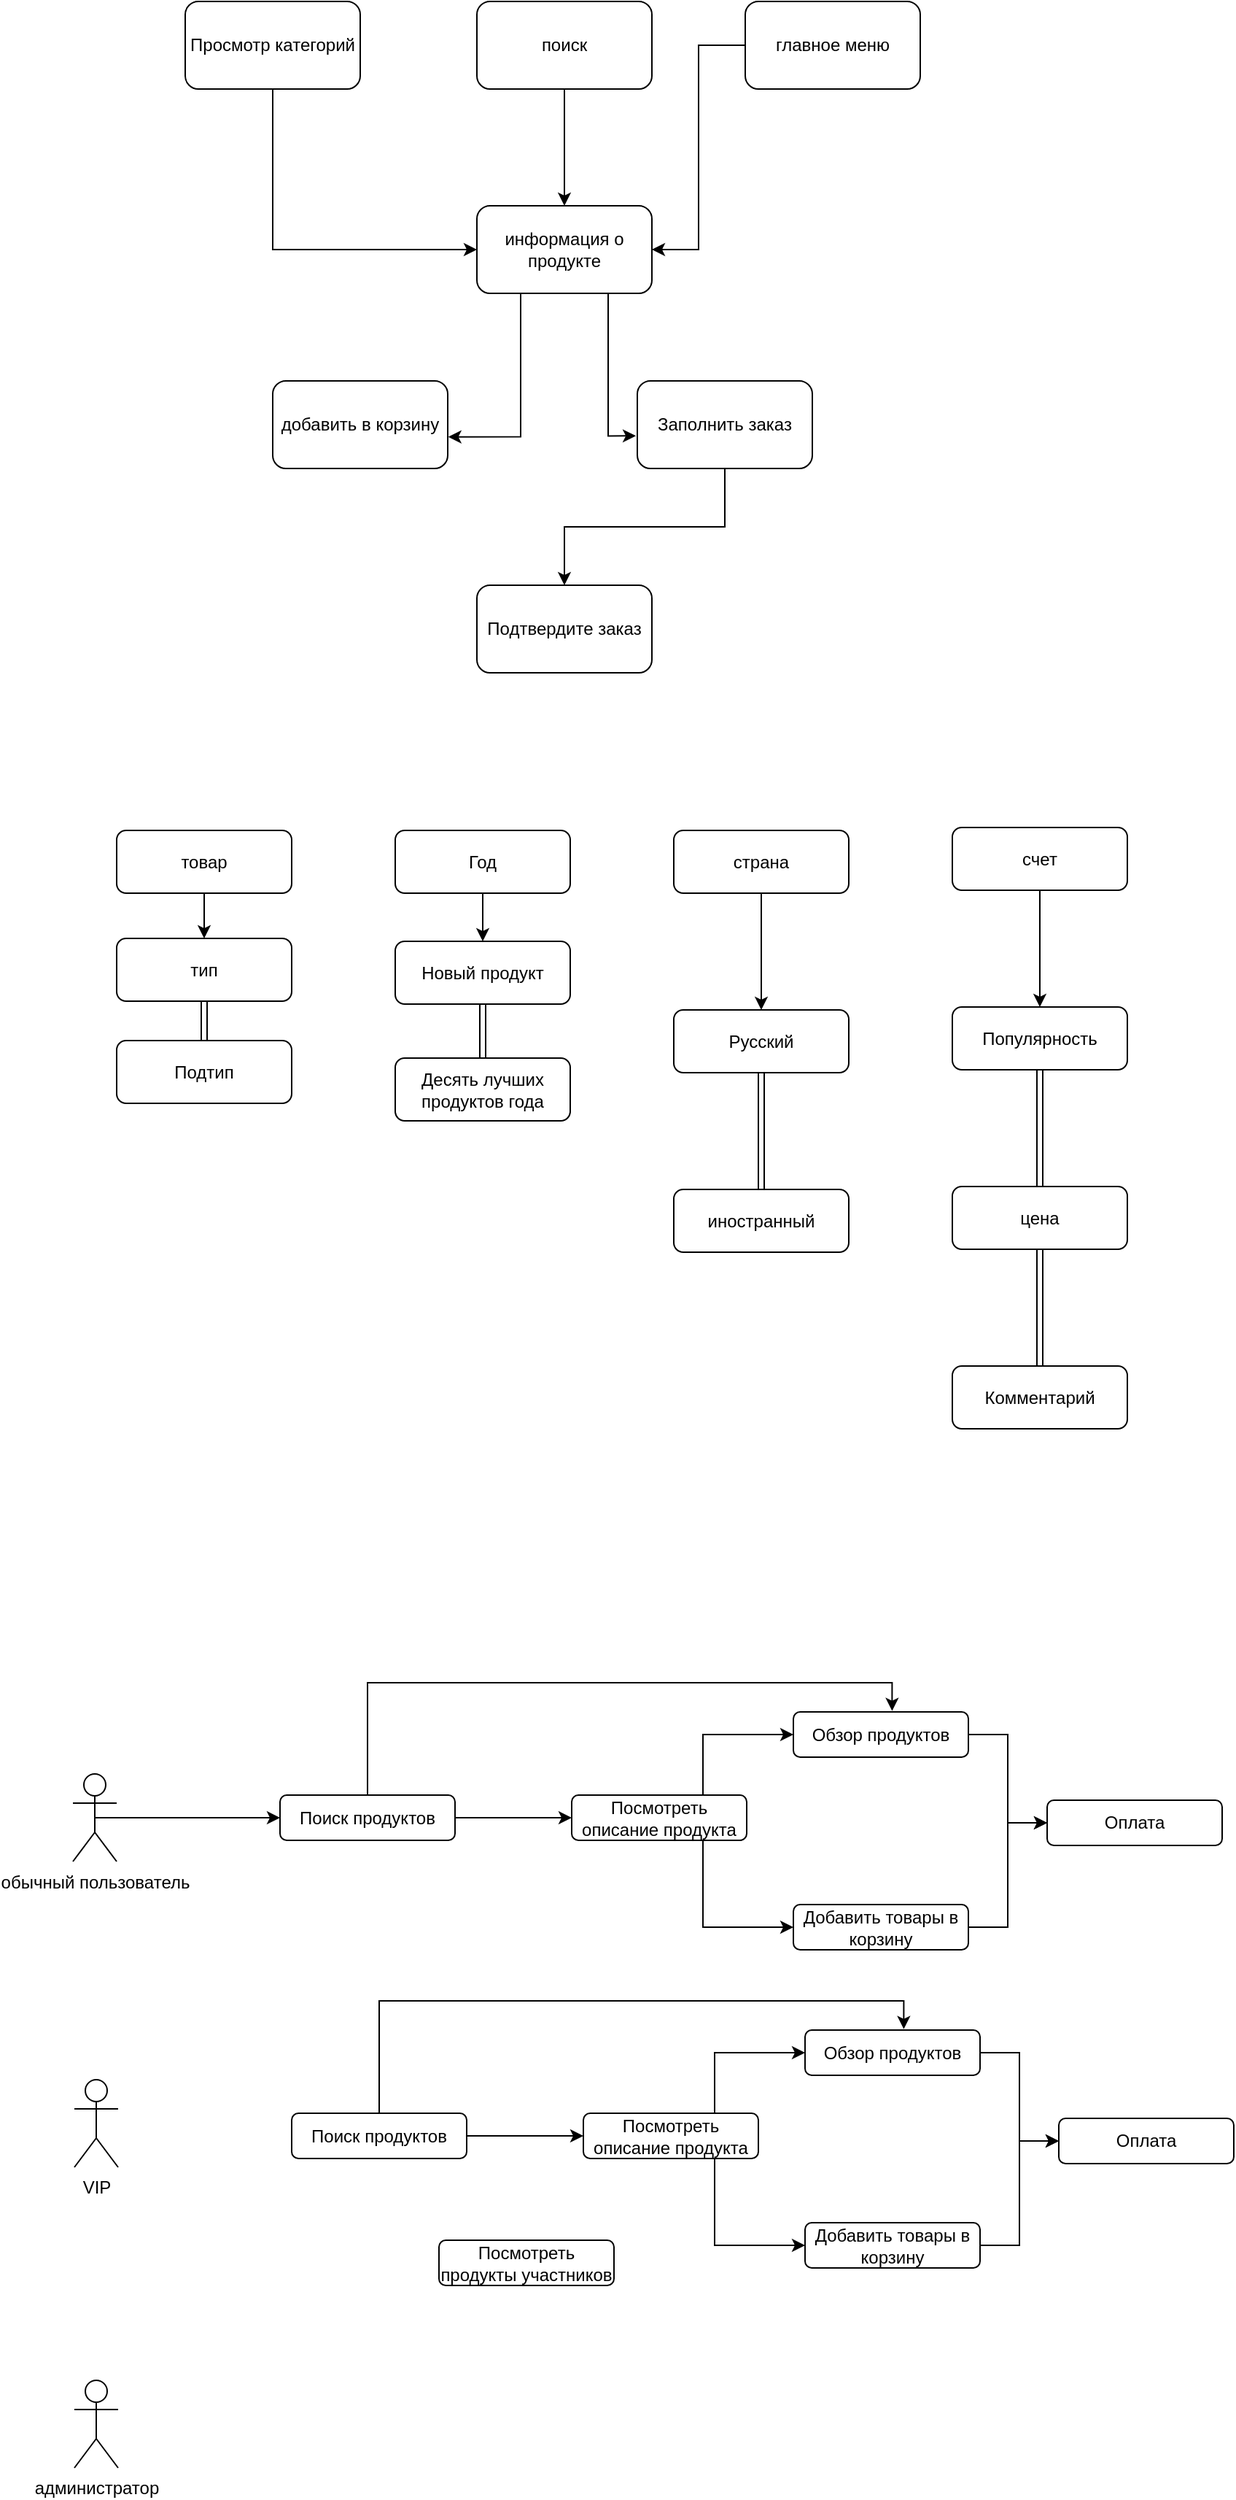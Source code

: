 <mxfile version="22.0.8" type="github">
  <diagram id="prtHgNgQTEPvFCAcTncT" name="Page-1">
    <mxGraphModel dx="1221" dy="737" grid="0" gridSize="10" guides="1" tooltips="1" connect="1" arrows="1" fold="1" page="1" pageScale="1" pageWidth="827" pageHeight="1169" math="0" shadow="0">
      <root>
        <mxCell id="0" />
        <mxCell id="1" parent="0" />
        <mxCell id="Xi8EoUIkKsaDlYo5rsmm-3" value="" style="edgeStyle=orthogonalEdgeStyle;rounded=0;orthogonalLoop=1;jettySize=auto;html=1;" edge="1" parent="1" source="Xi8EoUIkKsaDlYo5rsmm-1" target="Xi8EoUIkKsaDlYo5rsmm-2">
          <mxGeometry relative="1" as="geometry" />
        </mxCell>
        <mxCell id="Xi8EoUIkKsaDlYo5rsmm-1" value="поиск" style="rounded=1;whiteSpace=wrap;html=1;" vertex="1" parent="1">
          <mxGeometry x="340" y="60" width="120" height="60" as="geometry" />
        </mxCell>
        <mxCell id="Xi8EoUIkKsaDlYo5rsmm-2" value="информация о продукте" style="rounded=1;whiteSpace=wrap;html=1;" vertex="1" parent="1">
          <mxGeometry x="340" y="200" width="120" height="60" as="geometry" />
        </mxCell>
        <mxCell id="Xi8EoUIkKsaDlYo5rsmm-7" style="edgeStyle=orthogonalEdgeStyle;rounded=0;orthogonalLoop=1;jettySize=auto;html=1;exitX=0;exitY=0.5;exitDx=0;exitDy=0;entryX=1;entryY=0.5;entryDx=0;entryDy=0;" edge="1" parent="1" source="Xi8EoUIkKsaDlYo5rsmm-4" target="Xi8EoUIkKsaDlYo5rsmm-2">
          <mxGeometry relative="1" as="geometry" />
        </mxCell>
        <mxCell id="Xi8EoUIkKsaDlYo5rsmm-4" value="главное меню" style="rounded=1;whiteSpace=wrap;html=1;" vertex="1" parent="1">
          <mxGeometry x="524" y="60" width="120" height="60" as="geometry" />
        </mxCell>
        <mxCell id="Xi8EoUIkKsaDlYo5rsmm-9" style="edgeStyle=orthogonalEdgeStyle;rounded=0;orthogonalLoop=1;jettySize=auto;html=1;exitX=0.5;exitY=1;exitDx=0;exitDy=0;entryX=0;entryY=0.5;entryDx=0;entryDy=0;" edge="1" parent="1" source="Xi8EoUIkKsaDlYo5rsmm-8" target="Xi8EoUIkKsaDlYo5rsmm-2">
          <mxGeometry relative="1" as="geometry" />
        </mxCell>
        <mxCell id="Xi8EoUIkKsaDlYo5rsmm-8" value="Просмотр категорий" style="rounded=1;whiteSpace=wrap;html=1;" vertex="1" parent="1">
          <mxGeometry x="140" y="60" width="120" height="60" as="geometry" />
        </mxCell>
        <mxCell id="Xi8EoUIkKsaDlYo5rsmm-10" value="добавить в корзину" style="rounded=1;whiteSpace=wrap;html=1;" vertex="1" parent="1">
          <mxGeometry x="200" y="320" width="120" height="60" as="geometry" />
        </mxCell>
        <mxCell id="Xi8EoUIkKsaDlYo5rsmm-15" style="edgeStyle=orthogonalEdgeStyle;rounded=0;orthogonalLoop=1;jettySize=auto;html=1;exitX=0.5;exitY=1;exitDx=0;exitDy=0;entryX=0.5;entryY=0;entryDx=0;entryDy=0;" edge="1" parent="1" source="Xi8EoUIkKsaDlYo5rsmm-11" target="Xi8EoUIkKsaDlYo5rsmm-13">
          <mxGeometry relative="1" as="geometry" />
        </mxCell>
        <mxCell id="Xi8EoUIkKsaDlYo5rsmm-11" value="Заполнить заказ" style="rounded=1;whiteSpace=wrap;html=1;" vertex="1" parent="1">
          <mxGeometry x="450" y="320" width="120" height="60" as="geometry" />
        </mxCell>
        <mxCell id="Xi8EoUIkKsaDlYo5rsmm-12" style="edgeStyle=orthogonalEdgeStyle;rounded=0;orthogonalLoop=1;jettySize=auto;html=1;exitX=0.25;exitY=1;exitDx=0;exitDy=0;entryX=1.003;entryY=0.639;entryDx=0;entryDy=0;entryPerimeter=0;" edge="1" parent="1" source="Xi8EoUIkKsaDlYo5rsmm-2" target="Xi8EoUIkKsaDlYo5rsmm-10">
          <mxGeometry relative="1" as="geometry" />
        </mxCell>
        <mxCell id="Xi8EoUIkKsaDlYo5rsmm-13" value="Подтвердите заказ" style="rounded=1;whiteSpace=wrap;html=1;" vertex="1" parent="1">
          <mxGeometry x="340" y="460" width="120" height="60" as="geometry" />
        </mxCell>
        <mxCell id="Xi8EoUIkKsaDlYo5rsmm-14" style="edgeStyle=orthogonalEdgeStyle;rounded=0;orthogonalLoop=1;jettySize=auto;html=1;exitX=0.75;exitY=1;exitDx=0;exitDy=0;entryX=-0.008;entryY=0.628;entryDx=0;entryDy=0;entryPerimeter=0;" edge="1" parent="1" source="Xi8EoUIkKsaDlYo5rsmm-2" target="Xi8EoUIkKsaDlYo5rsmm-11">
          <mxGeometry relative="1" as="geometry" />
        </mxCell>
        <mxCell id="Xi8EoUIkKsaDlYo5rsmm-19" style="edgeStyle=orthogonalEdgeStyle;rounded=0;orthogonalLoop=1;jettySize=auto;html=1;exitX=0.5;exitY=1;exitDx=0;exitDy=0;entryX=0.5;entryY=0;entryDx=0;entryDy=0;" edge="1" parent="1" source="Xi8EoUIkKsaDlYo5rsmm-16" target="Xi8EoUIkKsaDlYo5rsmm-17">
          <mxGeometry relative="1" as="geometry" />
        </mxCell>
        <mxCell id="Xi8EoUIkKsaDlYo5rsmm-16" value="товар" style="rounded=1;whiteSpace=wrap;html=1;" vertex="1" parent="1">
          <mxGeometry x="93" y="628" width="120" height="43" as="geometry" />
        </mxCell>
        <mxCell id="Xi8EoUIkKsaDlYo5rsmm-20" style="edgeStyle=orthogonalEdgeStyle;rounded=0;orthogonalLoop=1;jettySize=auto;html=1;exitX=0.5;exitY=1;exitDx=0;exitDy=0;shape=link;" edge="1" parent="1" source="Xi8EoUIkKsaDlYo5rsmm-17" target="Xi8EoUIkKsaDlYo5rsmm-18">
          <mxGeometry relative="1" as="geometry" />
        </mxCell>
        <mxCell id="Xi8EoUIkKsaDlYo5rsmm-17" value="тип" style="rounded=1;whiteSpace=wrap;html=1;" vertex="1" parent="1">
          <mxGeometry x="93" y="702" width="120" height="43" as="geometry" />
        </mxCell>
        <mxCell id="Xi8EoUIkKsaDlYo5rsmm-18" value="Подтип" style="rounded=1;whiteSpace=wrap;html=1;" vertex="1" parent="1">
          <mxGeometry x="93" y="772" width="120" height="43" as="geometry" />
        </mxCell>
        <mxCell id="Xi8EoUIkKsaDlYo5rsmm-24" value="" style="edgeStyle=orthogonalEdgeStyle;rounded=0;orthogonalLoop=1;jettySize=auto;html=1;" edge="1" parent="1" source="Xi8EoUIkKsaDlYo5rsmm-22" target="Xi8EoUIkKsaDlYo5rsmm-23">
          <mxGeometry relative="1" as="geometry" />
        </mxCell>
        <mxCell id="Xi8EoUIkKsaDlYo5rsmm-22" value="Год" style="rounded=1;whiteSpace=wrap;html=1;" vertex="1" parent="1">
          <mxGeometry x="284" y="628" width="120" height="43" as="geometry" />
        </mxCell>
        <mxCell id="Xi8EoUIkKsaDlYo5rsmm-28" value="" style="edgeStyle=orthogonalEdgeStyle;rounded=0;orthogonalLoop=1;jettySize=auto;html=1;shape=link;" edge="1" parent="1" source="Xi8EoUIkKsaDlYo5rsmm-23" target="Xi8EoUIkKsaDlYo5rsmm-27">
          <mxGeometry relative="1" as="geometry" />
        </mxCell>
        <mxCell id="Xi8EoUIkKsaDlYo5rsmm-23" value="Новый продукт" style="rounded=1;whiteSpace=wrap;html=1;" vertex="1" parent="1">
          <mxGeometry x="284" y="704" width="120" height="43" as="geometry" />
        </mxCell>
        <mxCell id="Xi8EoUIkKsaDlYo5rsmm-27" value="Десять лучших продуктов года" style="rounded=1;whiteSpace=wrap;html=1;" vertex="1" parent="1">
          <mxGeometry x="284" y="784" width="120" height="43" as="geometry" />
        </mxCell>
        <mxCell id="Xi8EoUIkKsaDlYo5rsmm-38" value="" style="edgeStyle=orthogonalEdgeStyle;rounded=0;orthogonalLoop=1;jettySize=auto;html=1;" edge="1" parent="1" source="Xi8EoUIkKsaDlYo5rsmm-29" target="Xi8EoUIkKsaDlYo5rsmm-37">
          <mxGeometry relative="1" as="geometry" />
        </mxCell>
        <mxCell id="Xi8EoUIkKsaDlYo5rsmm-29" value="страна" style="rounded=1;whiteSpace=wrap;html=1;" vertex="1" parent="1">
          <mxGeometry x="475" y="628" width="120" height="43" as="geometry" />
        </mxCell>
        <mxCell id="Xi8EoUIkKsaDlYo5rsmm-32" value="" style="edgeStyle=orthogonalEdgeStyle;rounded=0;orthogonalLoop=1;jettySize=auto;html=1;" edge="1" parent="1" source="Xi8EoUIkKsaDlYo5rsmm-30" target="Xi8EoUIkKsaDlYo5rsmm-31">
          <mxGeometry relative="1" as="geometry" />
        </mxCell>
        <mxCell id="Xi8EoUIkKsaDlYo5rsmm-30" value="счет" style="rounded=1;whiteSpace=wrap;html=1;" vertex="1" parent="1">
          <mxGeometry x="666" y="626" width="120" height="43" as="geometry" />
        </mxCell>
        <mxCell id="Xi8EoUIkKsaDlYo5rsmm-34" value="" style="edgeStyle=orthogonalEdgeStyle;rounded=0;orthogonalLoop=1;jettySize=auto;html=1;shape=link;" edge="1" parent="1" source="Xi8EoUIkKsaDlYo5rsmm-31" target="Xi8EoUIkKsaDlYo5rsmm-33">
          <mxGeometry relative="1" as="geometry" />
        </mxCell>
        <mxCell id="Xi8EoUIkKsaDlYo5rsmm-31" value="Популярность" style="rounded=1;whiteSpace=wrap;html=1;" vertex="1" parent="1">
          <mxGeometry x="666" y="749" width="120" height="43" as="geometry" />
        </mxCell>
        <mxCell id="Xi8EoUIkKsaDlYo5rsmm-36" value="" style="edgeStyle=orthogonalEdgeStyle;rounded=0;orthogonalLoop=1;jettySize=auto;html=1;shape=link;" edge="1" parent="1" source="Xi8EoUIkKsaDlYo5rsmm-33" target="Xi8EoUIkKsaDlYo5rsmm-35">
          <mxGeometry relative="1" as="geometry" />
        </mxCell>
        <mxCell id="Xi8EoUIkKsaDlYo5rsmm-33" value="цена" style="rounded=1;whiteSpace=wrap;html=1;" vertex="1" parent="1">
          <mxGeometry x="666" y="872" width="120" height="43" as="geometry" />
        </mxCell>
        <mxCell id="Xi8EoUIkKsaDlYo5rsmm-35" value="Комментарий" style="rounded=1;whiteSpace=wrap;html=1;" vertex="1" parent="1">
          <mxGeometry x="666" y="995" width="120" height="43" as="geometry" />
        </mxCell>
        <mxCell id="Xi8EoUIkKsaDlYo5rsmm-40" value="" style="edgeStyle=orthogonalEdgeStyle;rounded=0;orthogonalLoop=1;jettySize=auto;html=1;shape=link;" edge="1" parent="1" source="Xi8EoUIkKsaDlYo5rsmm-37" target="Xi8EoUIkKsaDlYo5rsmm-39">
          <mxGeometry relative="1" as="geometry" />
        </mxCell>
        <mxCell id="Xi8EoUIkKsaDlYo5rsmm-37" value="Русский" style="rounded=1;whiteSpace=wrap;html=1;" vertex="1" parent="1">
          <mxGeometry x="475" y="751" width="120" height="43" as="geometry" />
        </mxCell>
        <mxCell id="Xi8EoUIkKsaDlYo5rsmm-39" value="иностранный" style="rounded=1;whiteSpace=wrap;html=1;" vertex="1" parent="1">
          <mxGeometry x="475" y="874" width="120" height="43" as="geometry" />
        </mxCell>
        <mxCell id="Xi8EoUIkKsaDlYo5rsmm-64" style="edgeStyle=orthogonalEdgeStyle;rounded=0;orthogonalLoop=1;jettySize=auto;html=1;exitX=0.5;exitY=0.5;exitDx=0;exitDy=0;exitPerimeter=0;entryX=0;entryY=0.5;entryDx=0;entryDy=0;" edge="1" parent="1" source="Xi8EoUIkKsaDlYo5rsmm-44" target="Xi8EoUIkKsaDlYo5rsmm-51">
          <mxGeometry relative="1" as="geometry" />
        </mxCell>
        <mxCell id="Xi8EoUIkKsaDlYo5rsmm-44" value="обычный пользователь" style="shape=umlActor;verticalLabelPosition=bottom;verticalAlign=top;html=1;" vertex="1" parent="1">
          <mxGeometry x="63" y="1274.5" width="30" height="60" as="geometry" />
        </mxCell>
        <mxCell id="Xi8EoUIkKsaDlYo5rsmm-45" value="VIP" style="shape=umlActor;verticalLabelPosition=bottom;verticalAlign=top;html=1;" vertex="1" parent="1">
          <mxGeometry x="64" y="1484" width="30" height="60" as="geometry" />
        </mxCell>
        <mxCell id="Xi8EoUIkKsaDlYo5rsmm-48" value="администратор" style="shape=umlActor;verticalLabelPosition=bottom;verticalAlign=top;html=1;" vertex="1" parent="1">
          <mxGeometry x="64" y="1690" width="30" height="60" as="geometry" />
        </mxCell>
        <mxCell id="Xi8EoUIkKsaDlYo5rsmm-53" value="" style="edgeStyle=orthogonalEdgeStyle;rounded=0;orthogonalLoop=1;jettySize=auto;html=1;" edge="1" parent="1" source="Xi8EoUIkKsaDlYo5rsmm-51" target="Xi8EoUIkKsaDlYo5rsmm-52">
          <mxGeometry relative="1" as="geometry" />
        </mxCell>
        <mxCell id="Xi8EoUIkKsaDlYo5rsmm-51" value="Поиск продуктов" style="rounded=1;whiteSpace=wrap;html=1;" vertex="1" parent="1">
          <mxGeometry x="205" y="1289" width="120" height="31" as="geometry" />
        </mxCell>
        <mxCell id="Xi8EoUIkKsaDlYo5rsmm-58" style="edgeStyle=orthogonalEdgeStyle;rounded=0;orthogonalLoop=1;jettySize=auto;html=1;exitX=0.75;exitY=0;exitDx=0;exitDy=0;entryX=0;entryY=0.5;entryDx=0;entryDy=0;" edge="1" parent="1" source="Xi8EoUIkKsaDlYo5rsmm-52" target="Xi8EoUIkKsaDlYo5rsmm-55">
          <mxGeometry relative="1" as="geometry" />
        </mxCell>
        <mxCell id="Xi8EoUIkKsaDlYo5rsmm-61" style="edgeStyle=orthogonalEdgeStyle;rounded=0;orthogonalLoop=1;jettySize=auto;html=1;exitX=0.75;exitY=1;exitDx=0;exitDy=0;entryX=0;entryY=0.5;entryDx=0;entryDy=0;" edge="1" parent="1" source="Xi8EoUIkKsaDlYo5rsmm-52" target="Xi8EoUIkKsaDlYo5rsmm-54">
          <mxGeometry relative="1" as="geometry" />
        </mxCell>
        <mxCell id="Xi8EoUIkKsaDlYo5rsmm-52" value="Посмотреть описание продукта" style="rounded=1;whiteSpace=wrap;html=1;" vertex="1" parent="1">
          <mxGeometry x="405" y="1289" width="120" height="31" as="geometry" />
        </mxCell>
        <mxCell id="Xi8EoUIkKsaDlYo5rsmm-60" style="edgeStyle=orthogonalEdgeStyle;rounded=0;orthogonalLoop=1;jettySize=auto;html=1;exitX=1;exitY=0.5;exitDx=0;exitDy=0;entryX=0;entryY=0.5;entryDx=0;entryDy=0;" edge="1" parent="1" source="Xi8EoUIkKsaDlYo5rsmm-54" target="Xi8EoUIkKsaDlYo5rsmm-57">
          <mxGeometry relative="1" as="geometry" />
        </mxCell>
        <mxCell id="Xi8EoUIkKsaDlYo5rsmm-54" value="Добавить товары в корзину" style="rounded=1;whiteSpace=wrap;html=1;" vertex="1" parent="1">
          <mxGeometry x="557" y="1364" width="120" height="31" as="geometry" />
        </mxCell>
        <mxCell id="Xi8EoUIkKsaDlYo5rsmm-59" style="edgeStyle=orthogonalEdgeStyle;rounded=0;orthogonalLoop=1;jettySize=auto;html=1;exitX=1;exitY=0.5;exitDx=0;exitDy=0;entryX=0;entryY=0.5;entryDx=0;entryDy=0;" edge="1" parent="1" source="Xi8EoUIkKsaDlYo5rsmm-55" target="Xi8EoUIkKsaDlYo5rsmm-57">
          <mxGeometry relative="1" as="geometry" />
        </mxCell>
        <mxCell id="Xi8EoUIkKsaDlYo5rsmm-55" value="Обзор продуктов" style="rounded=1;whiteSpace=wrap;html=1;" vertex="1" parent="1">
          <mxGeometry x="557" y="1232" width="120" height="31" as="geometry" />
        </mxCell>
        <mxCell id="Xi8EoUIkKsaDlYo5rsmm-57" value="Оплата" style="rounded=1;whiteSpace=wrap;html=1;" vertex="1" parent="1">
          <mxGeometry x="731" y="1292.5" width="120" height="31" as="geometry" />
        </mxCell>
        <mxCell id="Xi8EoUIkKsaDlYo5rsmm-62" style="edgeStyle=orthogonalEdgeStyle;rounded=0;orthogonalLoop=1;jettySize=auto;html=1;exitX=0.5;exitY=0;exitDx=0;exitDy=0;entryX=0.564;entryY=-0.022;entryDx=0;entryDy=0;entryPerimeter=0;" edge="1" parent="1" source="Xi8EoUIkKsaDlYo5rsmm-51" target="Xi8EoUIkKsaDlYo5rsmm-55">
          <mxGeometry relative="1" as="geometry" />
        </mxCell>
        <mxCell id="Xi8EoUIkKsaDlYo5rsmm-66" value="" style="edgeStyle=orthogonalEdgeStyle;rounded=0;orthogonalLoop=1;jettySize=auto;html=1;" edge="1" parent="1" source="Xi8EoUIkKsaDlYo5rsmm-67" target="Xi8EoUIkKsaDlYo5rsmm-70">
          <mxGeometry relative="1" as="geometry" />
        </mxCell>
        <mxCell id="Xi8EoUIkKsaDlYo5rsmm-67" value="Поиск продуктов" style="rounded=1;whiteSpace=wrap;html=1;" vertex="1" parent="1">
          <mxGeometry x="213" y="1507" width="120" height="31" as="geometry" />
        </mxCell>
        <mxCell id="Xi8EoUIkKsaDlYo5rsmm-68" style="edgeStyle=orthogonalEdgeStyle;rounded=0;orthogonalLoop=1;jettySize=auto;html=1;exitX=0.75;exitY=0;exitDx=0;exitDy=0;entryX=0;entryY=0.5;entryDx=0;entryDy=0;" edge="1" parent="1" source="Xi8EoUIkKsaDlYo5rsmm-70" target="Xi8EoUIkKsaDlYo5rsmm-74">
          <mxGeometry relative="1" as="geometry" />
        </mxCell>
        <mxCell id="Xi8EoUIkKsaDlYo5rsmm-69" style="edgeStyle=orthogonalEdgeStyle;rounded=0;orthogonalLoop=1;jettySize=auto;html=1;exitX=0.75;exitY=1;exitDx=0;exitDy=0;entryX=0;entryY=0.5;entryDx=0;entryDy=0;" edge="1" parent="1" source="Xi8EoUIkKsaDlYo5rsmm-70" target="Xi8EoUIkKsaDlYo5rsmm-72">
          <mxGeometry relative="1" as="geometry" />
        </mxCell>
        <mxCell id="Xi8EoUIkKsaDlYo5rsmm-70" value="Посмотреть описание продукта" style="rounded=1;whiteSpace=wrap;html=1;" vertex="1" parent="1">
          <mxGeometry x="413" y="1507" width="120" height="31" as="geometry" />
        </mxCell>
        <mxCell id="Xi8EoUIkKsaDlYo5rsmm-71" style="edgeStyle=orthogonalEdgeStyle;rounded=0;orthogonalLoop=1;jettySize=auto;html=1;exitX=1;exitY=0.5;exitDx=0;exitDy=0;entryX=0;entryY=0.5;entryDx=0;entryDy=0;" edge="1" parent="1" source="Xi8EoUIkKsaDlYo5rsmm-72" target="Xi8EoUIkKsaDlYo5rsmm-75">
          <mxGeometry relative="1" as="geometry" />
        </mxCell>
        <mxCell id="Xi8EoUIkKsaDlYo5rsmm-72" value="Добавить товары в корзину" style="rounded=1;whiteSpace=wrap;html=1;" vertex="1" parent="1">
          <mxGeometry x="565" y="1582" width="120" height="31" as="geometry" />
        </mxCell>
        <mxCell id="Xi8EoUIkKsaDlYo5rsmm-73" style="edgeStyle=orthogonalEdgeStyle;rounded=0;orthogonalLoop=1;jettySize=auto;html=1;exitX=1;exitY=0.5;exitDx=0;exitDy=0;entryX=0;entryY=0.5;entryDx=0;entryDy=0;" edge="1" parent="1" source="Xi8EoUIkKsaDlYo5rsmm-74" target="Xi8EoUIkKsaDlYo5rsmm-75">
          <mxGeometry relative="1" as="geometry" />
        </mxCell>
        <mxCell id="Xi8EoUIkKsaDlYo5rsmm-74" value="Обзор продуктов" style="rounded=1;whiteSpace=wrap;html=1;" vertex="1" parent="1">
          <mxGeometry x="565" y="1450" width="120" height="31" as="geometry" />
        </mxCell>
        <mxCell id="Xi8EoUIkKsaDlYo5rsmm-75" value="Оплата" style="rounded=1;whiteSpace=wrap;html=1;" vertex="1" parent="1">
          <mxGeometry x="739" y="1510.5" width="120" height="31" as="geometry" />
        </mxCell>
        <mxCell id="Xi8EoUIkKsaDlYo5rsmm-76" style="edgeStyle=orthogonalEdgeStyle;rounded=0;orthogonalLoop=1;jettySize=auto;html=1;exitX=0.5;exitY=0;exitDx=0;exitDy=0;entryX=0.564;entryY=-0.022;entryDx=0;entryDy=0;entryPerimeter=0;" edge="1" parent="1" source="Xi8EoUIkKsaDlYo5rsmm-67" target="Xi8EoUIkKsaDlYo5rsmm-74">
          <mxGeometry relative="1" as="geometry" />
        </mxCell>
        <mxCell id="Xi8EoUIkKsaDlYo5rsmm-77" value="Посмотреть продукты участников" style="rounded=1;whiteSpace=wrap;html=1;" vertex="1" parent="1">
          <mxGeometry x="314" y="1594" width="120" height="31" as="geometry" />
        </mxCell>
      </root>
    </mxGraphModel>
  </diagram>
</mxfile>
